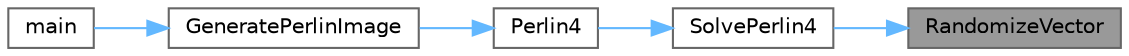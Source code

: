 digraph "RandomizeVector"
{
 // LATEX_PDF_SIZE
  bgcolor="transparent";
  edge [fontname=Helvetica,fontsize=10,labelfontname=Helvetica,labelfontsize=10];
  node [fontname=Helvetica,fontsize=10,shape=box,height=0.2,width=0.4];
  rankdir="RL";
  Node1 [id="Node000001",label="RandomizeVector",height=0.2,width=0.4,color="gray40", fillcolor="grey60", style="filled", fontcolor="black",tooltip=" "];
  Node1 -> Node2 [id="edge13_Node000001_Node000002",dir="back",color="steelblue1",style="solid",tooltip=" "];
  Node2 [id="Node000002",label="SolvePerlin4",height=0.2,width=0.4,color="grey40", fillcolor="white", style="filled",URL="$d0/d61/a00302.html#a26dda31c4d26a5c138a6b58cb7e50910",tooltip=" "];
  Node2 -> Node3 [id="edge14_Node000002_Node000003",dir="back",color="steelblue1",style="solid",tooltip=" "];
  Node3 [id="Node000003",label="Perlin4",height=0.2,width=0.4,color="grey40", fillcolor="white", style="filled",URL="$d0/d61/a00302.html#a573b5b9f4a318d5723b22ecfe2eaa87a",tooltip=" "];
  Node3 -> Node4 [id="edge15_Node000003_Node000004",dir="back",color="steelblue1",style="solid",tooltip=" "];
  Node4 [id="Node000004",label="GeneratePerlinImage",height=0.2,width=0.4,color="grey40", fillcolor="white", style="filled",URL="$d0/d61/a00302.html#a6d727efa497a4b992c90483602583515",tooltip=" "];
  Node4 -> Node5 [id="edge16_Node000004_Node000005",dir="back",color="steelblue1",style="solid",tooltip=" "];
  Node5 [id="Node000005",label="main",height=0.2,width=0.4,color="grey40", fillcolor="white", style="filled",URL="$dc/dee/a00053.html#a048af25ea3eb0571ab780e44e221650e",tooltip=" "];
}
